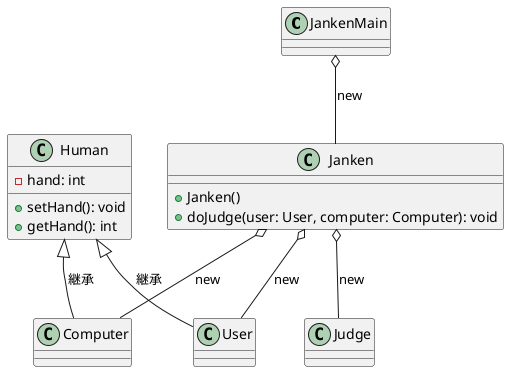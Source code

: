@startuml
JankenMain o-- Janken :new
Janken o--  User : new
Janken o--  Computer : new
Janken o--  Judge : new
Human <|-- Computer :継承
Human <|-- User :継承


class Janken [[java:Janken]] {
	+Janken()
	+doJudge(user: User, computer: Computer): void
}
class User [[java:User]] {
}
class Computer [[java:Computer]] {
}
class Judge [[java:Judge]] {
}
class Human [[java:Human]] {
	-hand: int
	+setHand(): void
	+getHand(): int
}

@enduml